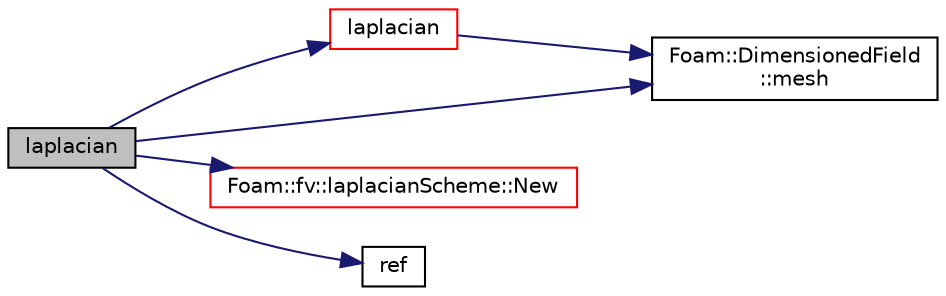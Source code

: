 digraph "laplacian"
{
  bgcolor="transparent";
  edge [fontname="Helvetica",fontsize="10",labelfontname="Helvetica",labelfontsize="10"];
  node [fontname="Helvetica",fontsize="10",shape=record];
  rankdir="LR";
  Node1 [label="laplacian",height=0.2,width=0.4,color="black", fillcolor="grey75", style="filled", fontcolor="black"];
  Node1 -> Node2 [color="midnightblue",fontsize="10",style="solid",fontname="Helvetica"];
  Node2 [label="laplacian",height=0.2,width=0.4,color="red",URL="$a10945.html#a05679b154654e47e9f1e2fbd2bc0bae0"];
  Node2 -> Node3 [color="midnightblue",fontsize="10",style="solid",fontname="Helvetica"];
  Node3 [label="Foam::DimensionedField\l::mesh",height=0.2,width=0.4,color="black",URL="$a00539.html#abdefa6904b53f35c49185ee1cb3d1800",tooltip="Return mesh. "];
  Node1 -> Node3 [color="midnightblue",fontsize="10",style="solid",fontname="Helvetica"];
  Node1 -> Node4 [color="midnightblue",fontsize="10",style="solid",fontname="Helvetica"];
  Node4 [label="Foam::fv::laplacianScheme::New",height=0.2,width=0.4,color="red",URL="$a01300.html#aa4597ba9a0b5ea42742d7b60969aefde",tooltip="Return a pointer to a new laplacianScheme created on freestore. "];
  Node1 -> Node5 [color="midnightblue",fontsize="10",style="solid",fontname="Helvetica"];
  Node5 [label="ref",height=0.2,width=0.4,color="black",URL="$a03260.html#a2f770d65eab4a3a56807178d2277f713"];
}
